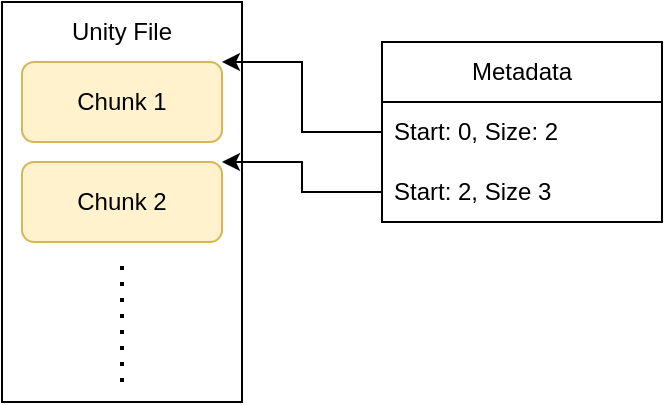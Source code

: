 <mxfile version="22.0.2" type="device">
  <diagram name="Page-1" id="TafIrdbnw2cWi4bqOyK2">
    <mxGraphModel dx="1114" dy="999" grid="1" gridSize="10" guides="1" tooltips="1" connect="1" arrows="1" fold="1" page="1" pageScale="1" pageWidth="850" pageHeight="1100" math="0" shadow="0">
      <root>
        <mxCell id="0" />
        <mxCell id="1" parent="0" />
        <mxCell id="f65CT_Lw4DzFi_7RwwvQ-1" value="" style="rounded=0;whiteSpace=wrap;html=1;" vertex="1" parent="1">
          <mxGeometry x="40" y="20" width="120" height="200" as="geometry" />
        </mxCell>
        <mxCell id="f65CT_Lw4DzFi_7RwwvQ-2" value="Chunk 1" style="rounded=1;whiteSpace=wrap;html=1;fillColor=#fff2cc;strokeColor=#d6b656;" vertex="1" parent="1">
          <mxGeometry x="50" y="50" width="100" height="40" as="geometry" />
        </mxCell>
        <mxCell id="f65CT_Lw4DzFi_7RwwvQ-3" value="Chunk 2" style="rounded=1;whiteSpace=wrap;html=1;fillColor=#fff2cc;strokeColor=#d6b656;" vertex="1" parent="1">
          <mxGeometry x="50" y="100" width="100" height="40" as="geometry" />
        </mxCell>
        <mxCell id="f65CT_Lw4DzFi_7RwwvQ-6" value="" style="endArrow=none;dashed=1;html=1;dashPattern=1 3;strokeWidth=2;rounded=0;" edge="1" parent="1">
          <mxGeometry width="50" height="50" relative="1" as="geometry">
            <mxPoint x="100" y="210" as="sourcePoint" />
            <mxPoint x="100" y="150" as="targetPoint" />
          </mxGeometry>
        </mxCell>
        <mxCell id="f65CT_Lw4DzFi_7RwwvQ-7" value="Metadata" style="swimlane;fontStyle=0;childLayout=stackLayout;horizontal=1;startSize=30;horizontalStack=0;resizeParent=1;resizeParentMax=0;resizeLast=0;collapsible=1;marginBottom=0;whiteSpace=wrap;html=1;" vertex="1" parent="1">
          <mxGeometry x="230" y="40" width="140" height="90" as="geometry" />
        </mxCell>
        <mxCell id="f65CT_Lw4DzFi_7RwwvQ-8" value="Start: 0, Size: 2" style="text;strokeColor=none;fillColor=none;align=left;verticalAlign=middle;spacingLeft=4;spacingRight=4;overflow=hidden;points=[[0,0.5],[1,0.5]];portConstraint=eastwest;rotatable=0;whiteSpace=wrap;html=1;" vertex="1" parent="f65CT_Lw4DzFi_7RwwvQ-7">
          <mxGeometry y="30" width="140" height="30" as="geometry" />
        </mxCell>
        <mxCell id="f65CT_Lw4DzFi_7RwwvQ-9" value="Start: 2, Size 3" style="text;strokeColor=none;fillColor=none;align=left;verticalAlign=middle;spacingLeft=4;spacingRight=4;overflow=hidden;points=[[0,0.5],[1,0.5]];portConstraint=eastwest;rotatable=0;whiteSpace=wrap;html=1;" vertex="1" parent="f65CT_Lw4DzFi_7RwwvQ-7">
          <mxGeometry y="60" width="140" height="30" as="geometry" />
        </mxCell>
        <mxCell id="f65CT_Lw4DzFi_7RwwvQ-11" style="edgeStyle=orthogonalEdgeStyle;rounded=0;orthogonalLoop=1;jettySize=auto;html=1;entryX=1;entryY=0;entryDx=0;entryDy=0;" edge="1" parent="1" source="f65CT_Lw4DzFi_7RwwvQ-8" target="f65CT_Lw4DzFi_7RwwvQ-2">
          <mxGeometry relative="1" as="geometry">
            <Array as="points">
              <mxPoint x="190" y="85" />
              <mxPoint x="190" y="50" />
            </Array>
          </mxGeometry>
        </mxCell>
        <mxCell id="f65CT_Lw4DzFi_7RwwvQ-12" style="edgeStyle=orthogonalEdgeStyle;rounded=0;orthogonalLoop=1;jettySize=auto;html=1;entryX=1;entryY=0;entryDx=0;entryDy=0;" edge="1" parent="1" source="f65CT_Lw4DzFi_7RwwvQ-9" target="f65CT_Lw4DzFi_7RwwvQ-3">
          <mxGeometry relative="1" as="geometry">
            <Array as="points">
              <mxPoint x="190" y="115" />
              <mxPoint x="190" y="100" />
            </Array>
          </mxGeometry>
        </mxCell>
        <mxCell id="f65CT_Lw4DzFi_7RwwvQ-14" value="Unity File" style="text;html=1;strokeColor=none;fillColor=none;align=center;verticalAlign=middle;whiteSpace=wrap;rounded=0;" vertex="1" parent="1">
          <mxGeometry x="70" y="20" width="60" height="30" as="geometry" />
        </mxCell>
      </root>
    </mxGraphModel>
  </diagram>
</mxfile>
